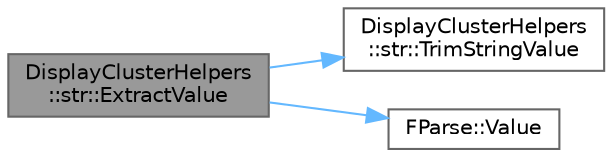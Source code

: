 digraph "DisplayClusterHelpers::str::ExtractValue"
{
 // INTERACTIVE_SVG=YES
 // LATEX_PDF_SIZE
  bgcolor="transparent";
  edge [fontname=Helvetica,fontsize=10,labelfontname=Helvetica,labelfontsize=10];
  node [fontname=Helvetica,fontsize=10,shape=box,height=0.2,width=0.4];
  rankdir="LR";
  Node1 [id="Node000001",label="DisplayClusterHelpers\l::str::ExtractValue",height=0.2,width=0.4,color="gray40", fillcolor="grey60", style="filled", fontcolor="black",tooltip=" "];
  Node1 -> Node2 [id="edge1_Node000001_Node000002",color="steelblue1",style="solid",tooltip=" "];
  Node2 [id="Node000002",label="DisplayClusterHelpers\l::str::TrimStringValue",height=0.2,width=0.4,color="grey40", fillcolor="white", style="filled",URL="$df/de2/namespaceDisplayClusterHelpers_1_1str.html#aa74f31b4252bca1f4bb6693b27b833c8",tooltip=" "];
  Node1 -> Node3 [id="edge2_Node000001_Node000003",color="steelblue1",style="solid",tooltip=" "];
  Node3 [id="Node000003",label="FParse::Value",height=0.2,width=0.4,color="grey40", fillcolor="white", style="filled",URL="$d3/db4/structFParse.html#a6b6dec9bb04402f8fe04281774c206ee",tooltip="Parses a name."];
}
